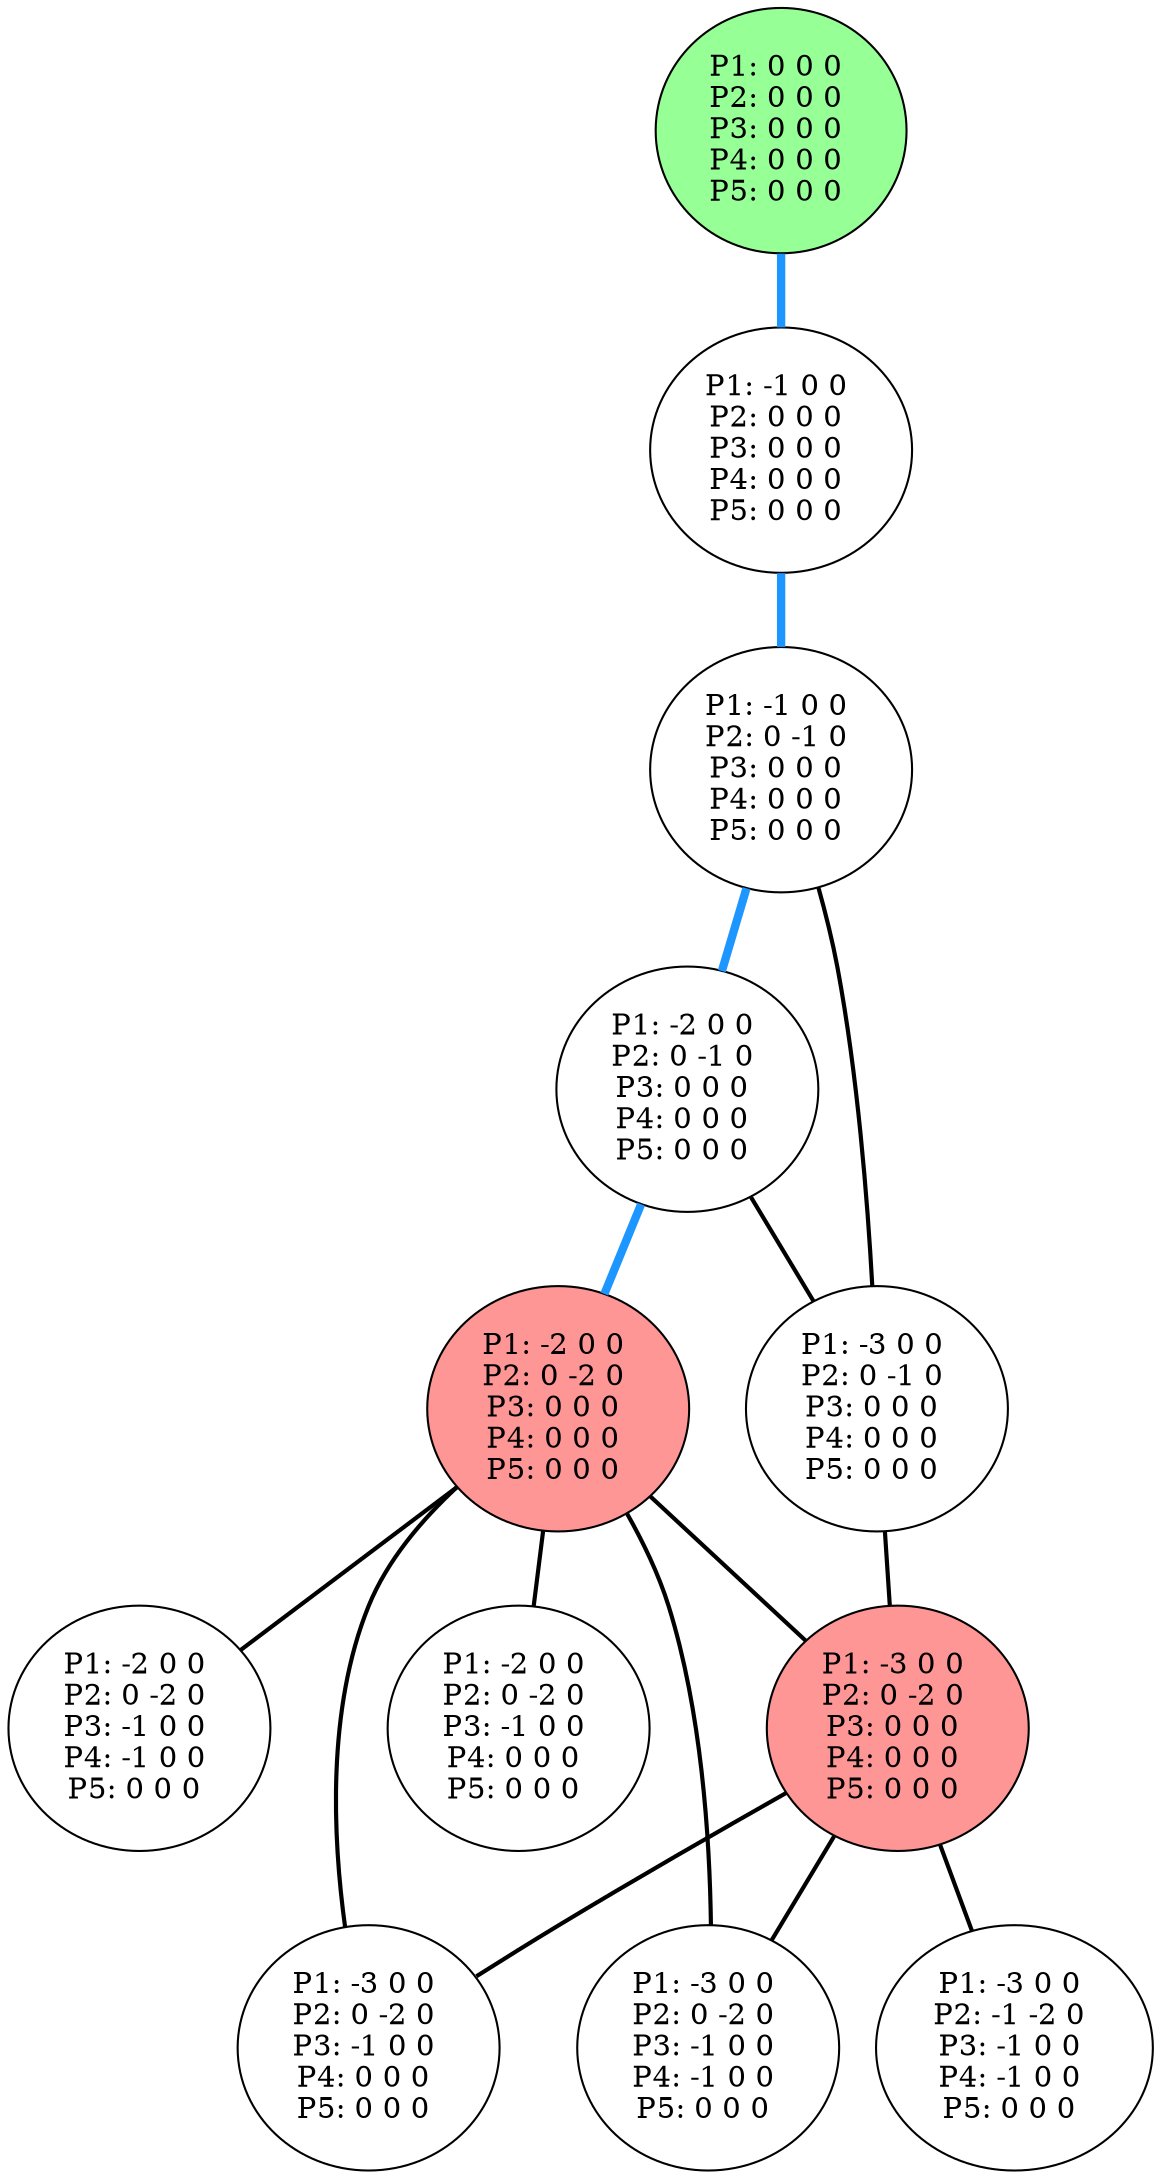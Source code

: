 graph G {
color = "black"
0 [label = "P1: 0 0 0 
P2: 0 0 0 
P3: 0 0 0 
P4: 0 0 0 
P5: 0 0 0 
",  style="filled", fillcolor = "#96FF96"];
1 [label = "P1: -1 0 0 
P2: 0 0 0 
P3: 0 0 0 
P4: 0 0 0 
P5: 0 0 0 
"];
2 [label = "P1: -1 0 0 
P2: 0 -1 0 
P3: 0 0 0 
P4: 0 0 0 
P5: 0 0 0 
"];
3 [label = "P1: -2 0 0 
P2: 0 -1 0 
P3: 0 0 0 
P4: 0 0 0 
P5: 0 0 0 
"];
4 [label = "P1: -3 0 0 
P2: 0 -1 0 
P3: 0 0 0 
P4: 0 0 0 
P5: 0 0 0 
"];
5 [label = "P1: -2 0 0 
P2: 0 -2 0 
P3: 0 0 0 
P4: 0 0 0 
P5: 0 0 0 
",  style="filled", fillcolor = "#FF9696"];
6 [label = "P1: -3 0 0 
P2: 0 -2 0 
P3: 0 0 0 
P4: 0 0 0 
P5: 0 0 0 
",  style="filled", fillcolor = "#FF9696"];
7 [label = "P1: -2 0 0 
P2: 0 -2 0 
P3: -1 0 0 
P4: 0 0 0 
P5: 0 0 0 
"];
8 [label = "P1: -3 0 0 
P2: 0 -2 0 
P3: -1 0 0 
P4: 0 0 0 
P5: 0 0 0 
"];
9 [label = "P1: -2 0 0 
P2: 0 -2 0 
P3: -1 0 0 
P4: -1 0 0 
P5: 0 0 0 
"];
10 [label = "P1: -3 0 0 
P2: 0 -2 0 
P3: -1 0 0 
P4: -1 0 0 
P5: 0 0 0 
"];
11 [label = "P1: -3 0 0 
P2: -1 -2 0 
P3: -1 0 0 
P4: -1 0 0 
P5: 0 0 0 
"];
edge [style=bold];
0 -- 1 [color="#1E96FF", penwidth=4.0];

1 -- 2 [color="#1E96FF", penwidth=4.0];

2 -- 3 [color="#1E96FF", penwidth=4.0];
2 -- 4 [color=black];

3 -- 4 [color=black];
3 -- 5 [color="#1E96FF", penwidth=4.0];

4 -- 6 [color=black];

5 -- 6 [color=black];
5 -- 7 [color=black];
5 -- 8 [color=black];
5 -- 9 [color=black];
5 -- 10 [color=black];

6 -- 8 [color=black];
6 -- 10 [color=black];
6 -- 11 [color=black];






}
